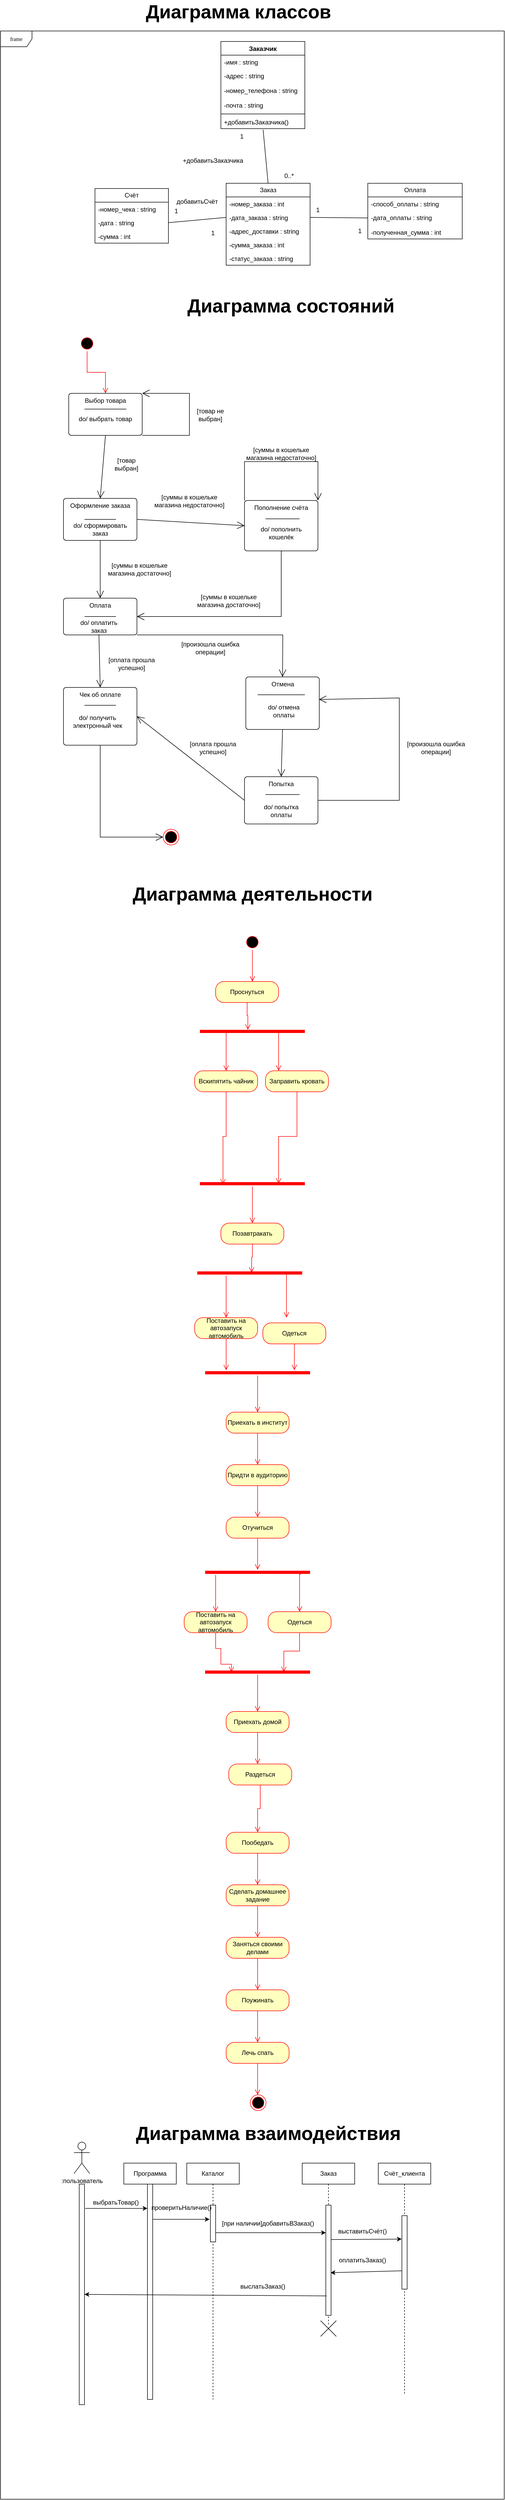 <mxfile version="22.1.18" type="github">
  <diagram name="Page-1" id="c4acf3e9-155e-7222-9cf6-157b1a14988f">
    <mxGraphModel dx="2319" dy="693" grid="1" gridSize="10" guides="1" tooltips="1" connect="1" arrows="1" fold="1" page="1" pageScale="1" pageWidth="850" pageHeight="1100" background="none" math="0" shadow="0">
      <root>
        <mxCell id="0" />
        <mxCell id="1" parent="0" />
        <mxCell id="17acba5748e5396b-1" value="frame" style="shape=umlFrame;whiteSpace=wrap;html=1;rounded=0;shadow=0;comic=0;labelBackgroundColor=none;strokeWidth=1;fontFamily=Verdana;fontSize=10;align=center;" parent="1" vertex="1">
          <mxGeometry x="-120" y="100" width="960" height="4700" as="geometry" />
        </mxCell>
        <mxCell id="1ROqw_EYxfn3M4fR1e2e-2" value="Заказчик" style="swimlane;fontStyle=1;align=center;verticalAlign=top;childLayout=stackLayout;horizontal=1;startSize=26;horizontalStack=0;resizeParent=1;resizeParentMax=0;resizeLast=0;collapsible=1;marginBottom=0;whiteSpace=wrap;html=1;" vertex="1" parent="1">
          <mxGeometry x="300" y="120" width="160" height="166" as="geometry">
            <mxRectangle x="300" y="120" width="100" height="30" as="alternateBounds" />
          </mxGeometry>
        </mxCell>
        <mxCell id="1ROqw_EYxfn3M4fR1e2e-12" value="-имя : string" style="text;strokeColor=none;fillColor=none;align=left;verticalAlign=top;spacingLeft=4;spacingRight=4;overflow=hidden;rotatable=0;points=[[0,0.5],[1,0.5]];portConstraint=eastwest;whiteSpace=wrap;html=1;" vertex="1" parent="1ROqw_EYxfn3M4fR1e2e-2">
          <mxGeometry y="26" width="160" height="26" as="geometry" />
        </mxCell>
        <mxCell id="1ROqw_EYxfn3M4fR1e2e-3" value="-адрес : string" style="text;strokeColor=none;fillColor=none;align=left;verticalAlign=top;spacingLeft=4;spacingRight=4;overflow=hidden;rotatable=0;points=[[0,0.5],[1,0.5]];portConstraint=eastwest;whiteSpace=wrap;html=1;" vertex="1" parent="1ROqw_EYxfn3M4fR1e2e-2">
          <mxGeometry y="52" width="160" height="28" as="geometry" />
        </mxCell>
        <mxCell id="1ROqw_EYxfn3M4fR1e2e-13" value="-номер_телефона : string" style="text;strokeColor=none;fillColor=none;align=left;verticalAlign=top;spacingLeft=4;spacingRight=4;overflow=hidden;rotatable=0;points=[[0,0.5],[1,0.5]];portConstraint=eastwest;whiteSpace=wrap;html=1;" vertex="1" parent="1ROqw_EYxfn3M4fR1e2e-2">
          <mxGeometry y="80" width="160" height="28" as="geometry" />
        </mxCell>
        <mxCell id="1ROqw_EYxfn3M4fR1e2e-14" value="-почта : string" style="text;strokeColor=none;fillColor=none;align=left;verticalAlign=top;spacingLeft=4;spacingRight=4;overflow=hidden;rotatable=0;points=[[0,0.5],[1,0.5]];portConstraint=eastwest;whiteSpace=wrap;html=1;" vertex="1" parent="1ROqw_EYxfn3M4fR1e2e-2">
          <mxGeometry y="108" width="160" height="28" as="geometry" />
        </mxCell>
        <mxCell id="1ROqw_EYxfn3M4fR1e2e-4" value="" style="line;strokeWidth=1;fillColor=none;align=left;verticalAlign=middle;spacingTop=-1;spacingLeft=3;spacingRight=3;rotatable=0;labelPosition=right;points=[];portConstraint=eastwest;strokeColor=inherit;" vertex="1" parent="1ROqw_EYxfn3M4fR1e2e-2">
          <mxGeometry y="136" width="160" height="4" as="geometry" />
        </mxCell>
        <mxCell id="1ROqw_EYxfn3M4fR1e2e-5" value="+добавитьЗаказчика()" style="text;strokeColor=none;fillColor=none;align=left;verticalAlign=top;spacingLeft=4;spacingRight=4;overflow=hidden;rotatable=0;points=[[0,0.5],[1,0.5]];portConstraint=eastwest;whiteSpace=wrap;html=1;" vertex="1" parent="1ROqw_EYxfn3M4fR1e2e-2">
          <mxGeometry y="140" width="160" height="26" as="geometry" />
        </mxCell>
        <mxCell id="1ROqw_EYxfn3M4fR1e2e-15" value="Заказ" style="swimlane;fontStyle=0;childLayout=stackLayout;horizontal=1;startSize=26;fillColor=none;horizontalStack=0;resizeParent=1;resizeParentMax=0;resizeLast=0;collapsible=1;marginBottom=0;whiteSpace=wrap;html=1;" vertex="1" parent="1">
          <mxGeometry x="310" y="390" width="160" height="156" as="geometry" />
        </mxCell>
        <mxCell id="1ROqw_EYxfn3M4fR1e2e-16" value="-номер_заказа : int" style="text;strokeColor=none;fillColor=none;align=left;verticalAlign=top;spacingLeft=4;spacingRight=4;overflow=hidden;rotatable=0;points=[[0,0.5],[1,0.5]];portConstraint=eastwest;whiteSpace=wrap;html=1;" vertex="1" parent="1ROqw_EYxfn3M4fR1e2e-15">
          <mxGeometry y="26" width="160" height="26" as="geometry" />
        </mxCell>
        <mxCell id="1ROqw_EYxfn3M4fR1e2e-17" value="-дата_заказа : string" style="text;strokeColor=none;fillColor=none;align=left;verticalAlign=top;spacingLeft=4;spacingRight=4;overflow=hidden;rotatable=0;points=[[0,0.5],[1,0.5]];portConstraint=eastwest;whiteSpace=wrap;html=1;" vertex="1" parent="1ROqw_EYxfn3M4fR1e2e-15">
          <mxGeometry y="52" width="160" height="26" as="geometry" />
        </mxCell>
        <mxCell id="1ROqw_EYxfn3M4fR1e2e-18" value="-адрес_доставки : string" style="text;strokeColor=none;fillColor=none;align=left;verticalAlign=top;spacingLeft=4;spacingRight=4;overflow=hidden;rotatable=0;points=[[0,0.5],[1,0.5]];portConstraint=eastwest;whiteSpace=wrap;html=1;" vertex="1" parent="1ROqw_EYxfn3M4fR1e2e-15">
          <mxGeometry y="78" width="160" height="26" as="geometry" />
        </mxCell>
        <mxCell id="1ROqw_EYxfn3M4fR1e2e-19" value="-сумма_заказа : int" style="text;strokeColor=none;fillColor=none;align=left;verticalAlign=top;spacingLeft=4;spacingRight=4;overflow=hidden;rotatable=0;points=[[0,0.5],[1,0.5]];portConstraint=eastwest;whiteSpace=wrap;html=1;" vertex="1" parent="1ROqw_EYxfn3M4fR1e2e-15">
          <mxGeometry y="104" width="160" height="26" as="geometry" />
        </mxCell>
        <mxCell id="1ROqw_EYxfn3M4fR1e2e-20" value="-статус_заказа : string" style="text;strokeColor=none;fillColor=none;align=left;verticalAlign=top;spacingLeft=4;spacingRight=4;overflow=hidden;rotatable=0;points=[[0,0.5],[1,0.5]];portConstraint=eastwest;whiteSpace=wrap;html=1;" vertex="1" parent="1ROqw_EYxfn3M4fR1e2e-15">
          <mxGeometry y="130" width="160" height="26" as="geometry" />
        </mxCell>
        <mxCell id="1ROqw_EYxfn3M4fR1e2e-24" value="" style="endArrow=none;html=1;rounded=0;entryX=0.503;entryY=1.073;entryDx=0;entryDy=0;entryPerimeter=0;exitX=0.5;exitY=0;exitDx=0;exitDy=0;" edge="1" parent="1" source="1ROqw_EYxfn3M4fR1e2e-15" target="1ROqw_EYxfn3M4fR1e2e-5">
          <mxGeometry width="50" height="50" relative="1" as="geometry">
            <mxPoint x="330" y="350" as="sourcePoint" />
            <mxPoint x="380" y="300" as="targetPoint" />
          </mxGeometry>
        </mxCell>
        <mxCell id="1ROqw_EYxfn3M4fR1e2e-27" value="Счёт" style="swimlane;fontStyle=0;childLayout=stackLayout;horizontal=1;startSize=26;fillColor=none;horizontalStack=0;resizeParent=1;resizeParentMax=0;resizeLast=0;collapsible=1;marginBottom=0;whiteSpace=wrap;html=1;" vertex="1" parent="1">
          <mxGeometry x="60" y="400" width="140" height="104" as="geometry" />
        </mxCell>
        <mxCell id="1ROqw_EYxfn3M4fR1e2e-28" value="-номер_чека : string" style="text;strokeColor=none;fillColor=none;align=left;verticalAlign=top;spacingLeft=4;spacingRight=4;overflow=hidden;rotatable=0;points=[[0,0.5],[1,0.5]];portConstraint=eastwest;whiteSpace=wrap;html=1;" vertex="1" parent="1ROqw_EYxfn3M4fR1e2e-27">
          <mxGeometry y="26" width="140" height="26" as="geometry" />
        </mxCell>
        <mxCell id="1ROqw_EYxfn3M4fR1e2e-29" value="-дата : string" style="text;strokeColor=none;fillColor=none;align=left;verticalAlign=top;spacingLeft=4;spacingRight=4;overflow=hidden;rotatable=0;points=[[0,0.5],[1,0.5]];portConstraint=eastwest;whiteSpace=wrap;html=1;" vertex="1" parent="1ROqw_EYxfn3M4fR1e2e-27">
          <mxGeometry y="52" width="140" height="26" as="geometry" />
        </mxCell>
        <mxCell id="1ROqw_EYxfn3M4fR1e2e-30" value="-сумма : int" style="text;strokeColor=none;fillColor=none;align=left;verticalAlign=top;spacingLeft=4;spacingRight=4;overflow=hidden;rotatable=0;points=[[0,0.5],[1,0.5]];portConstraint=eastwest;whiteSpace=wrap;html=1;" vertex="1" parent="1ROqw_EYxfn3M4fR1e2e-27">
          <mxGeometry y="78" width="140" height="26" as="geometry" />
        </mxCell>
        <mxCell id="1ROqw_EYxfn3M4fR1e2e-31" value="" style="endArrow=none;html=1;rounded=0;exitX=1;exitY=0.5;exitDx=0;exitDy=0;entryX=0;entryY=0.5;entryDx=0;entryDy=0;" edge="1" parent="1" source="1ROqw_EYxfn3M4fR1e2e-29" target="1ROqw_EYxfn3M4fR1e2e-17">
          <mxGeometry width="50" height="50" relative="1" as="geometry">
            <mxPoint x="230" y="500" as="sourcePoint" />
            <mxPoint x="280" y="450" as="targetPoint" />
          </mxGeometry>
        </mxCell>
        <mxCell id="1ROqw_EYxfn3M4fR1e2e-32" value="Оплата" style="swimlane;fontStyle=0;childLayout=stackLayout;horizontal=1;startSize=26;fillColor=none;horizontalStack=0;resizeParent=1;resizeParentMax=0;resizeLast=0;collapsible=1;marginBottom=0;whiteSpace=wrap;html=1;" vertex="1" parent="1">
          <mxGeometry x="580" y="390" width="180" height="106" as="geometry" />
        </mxCell>
        <mxCell id="1ROqw_EYxfn3M4fR1e2e-33" value="-способ_оплаты : string" style="text;strokeColor=none;fillColor=none;align=left;verticalAlign=top;spacingLeft=4;spacingRight=4;overflow=hidden;rotatable=0;points=[[0,0.5],[1,0.5]];portConstraint=eastwest;whiteSpace=wrap;html=1;" vertex="1" parent="1ROqw_EYxfn3M4fR1e2e-32">
          <mxGeometry y="26" width="180" height="26" as="geometry" />
        </mxCell>
        <mxCell id="1ROqw_EYxfn3M4fR1e2e-34" value="-дата_оплаты : string" style="text;strokeColor=none;fillColor=none;align=left;verticalAlign=top;spacingLeft=4;spacingRight=4;overflow=hidden;rotatable=0;points=[[0,0.5],[1,0.5]];portConstraint=eastwest;whiteSpace=wrap;html=1;" vertex="1" parent="1ROqw_EYxfn3M4fR1e2e-32">
          <mxGeometry y="52" width="180" height="28" as="geometry" />
        </mxCell>
        <mxCell id="1ROqw_EYxfn3M4fR1e2e-35" value="-полученная_сумма : int" style="text;strokeColor=none;fillColor=none;align=left;verticalAlign=top;spacingLeft=4;spacingRight=4;overflow=hidden;rotatable=0;points=[[0,0.5],[1,0.5]];portConstraint=eastwest;whiteSpace=wrap;html=1;" vertex="1" parent="1ROqw_EYxfn3M4fR1e2e-32">
          <mxGeometry y="80" width="180" height="26" as="geometry" />
        </mxCell>
        <mxCell id="1ROqw_EYxfn3M4fR1e2e-36" value="" style="endArrow=none;html=1;rounded=0;entryX=0;entryY=0.5;entryDx=0;entryDy=0;exitX=1;exitY=0.5;exitDx=0;exitDy=0;" edge="1" parent="1" source="1ROqw_EYxfn3M4fR1e2e-17" target="1ROqw_EYxfn3M4fR1e2e-34">
          <mxGeometry width="50" height="50" relative="1" as="geometry">
            <mxPoint x="490" y="490" as="sourcePoint" />
            <mxPoint x="540" y="440" as="targetPoint" />
          </mxGeometry>
        </mxCell>
        <mxCell id="1ROqw_EYxfn3M4fR1e2e-74" value="1" style="text;html=1;strokeColor=none;fillColor=none;align=center;verticalAlign=middle;whiteSpace=wrap;rounded=0;" vertex="1" parent="1">
          <mxGeometry x="310" y="286" width="60" height="30" as="geometry" />
        </mxCell>
        <mxCell id="1ROqw_EYxfn3M4fR1e2e-77" value="0..*" style="text;html=1;strokeColor=none;fillColor=none;align=center;verticalAlign=middle;whiteSpace=wrap;rounded=0;" vertex="1" parent="1">
          <mxGeometry x="400" y="361" width="60" height="30" as="geometry" />
        </mxCell>
        <mxCell id="1ROqw_EYxfn3M4fR1e2e-78" value="+добавитьЗаказчика" style="text;html=1;strokeColor=none;fillColor=none;align=center;verticalAlign=middle;whiteSpace=wrap;rounded=0;" vertex="1" parent="1">
          <mxGeometry x="210" y="332" width="150" height="30" as="geometry" />
        </mxCell>
        <mxCell id="1ROqw_EYxfn3M4fR1e2e-80" value="1" style="text;html=1;strokeColor=none;fillColor=none;align=center;verticalAlign=middle;whiteSpace=wrap;rounded=0;" vertex="1" parent="1">
          <mxGeometry x="200" y="428" width="30" height="30" as="geometry" />
        </mxCell>
        <mxCell id="1ROqw_EYxfn3M4fR1e2e-81" value="1" style="text;html=1;strokeColor=none;fillColor=none;align=center;verticalAlign=middle;whiteSpace=wrap;rounded=0;" vertex="1" parent="1">
          <mxGeometry x="255" y="470" width="60" height="30" as="geometry" />
        </mxCell>
        <mxCell id="1ROqw_EYxfn3M4fR1e2e-82" value="1" style="text;html=1;strokeColor=none;fillColor=none;align=center;verticalAlign=middle;whiteSpace=wrap;rounded=0;" vertex="1" parent="1">
          <mxGeometry x="470" y="426" width="30" height="30" as="geometry" />
        </mxCell>
        <mxCell id="1ROqw_EYxfn3M4fR1e2e-83" value="1" style="text;html=1;strokeColor=none;fillColor=none;align=center;verticalAlign=middle;whiteSpace=wrap;rounded=0;" vertex="1" parent="1">
          <mxGeometry x="550" y="466" width="30" height="30" as="geometry" />
        </mxCell>
        <mxCell id="1ROqw_EYxfn3M4fR1e2e-84" value="добавитьСчёт" style="text;html=1;strokeColor=none;fillColor=none;align=center;verticalAlign=middle;whiteSpace=wrap;rounded=0;" vertex="1" parent="1">
          <mxGeometry x="200" y="410" width="110" height="30" as="geometry" />
        </mxCell>
        <mxCell id="1ROqw_EYxfn3M4fR1e2e-85" value="" style="ellipse;html=1;shape=startState;fillColor=#000000;strokeColor=#ff0000;" vertex="1" parent="1">
          <mxGeometry x="30" y="680" width="30" height="30" as="geometry" />
        </mxCell>
        <mxCell id="1ROqw_EYxfn3M4fR1e2e-86" value="" style="edgeStyle=orthogonalEdgeStyle;html=1;verticalAlign=bottom;endArrow=open;endSize=8;strokeColor=#ff0000;rounded=0;entryX=0.5;entryY=0;entryDx=0;entryDy=0;" edge="1" source="1ROqw_EYxfn3M4fR1e2e-85" parent="1" target="1ROqw_EYxfn3M4fR1e2e-93">
          <mxGeometry relative="1" as="geometry">
            <mxPoint x="50" y="780" as="targetPoint" />
          </mxGeometry>
        </mxCell>
        <mxCell id="1ROqw_EYxfn3M4fR1e2e-93" value="Выбор товара" style="html=1;align=center;verticalAlign=top;rounded=1;absoluteArcSize=1;arcSize=10;dashed=0;whiteSpace=wrap;" vertex="1" parent="1">
          <mxGeometry x="10" y="790" width="140" height="80" as="geometry" />
        </mxCell>
        <mxCell id="1ROqw_EYxfn3M4fR1e2e-94" value="" style="line;strokeWidth=1;fillColor=none;align=left;verticalAlign=middle;spacingTop=-1;spacingLeft=3;spacingRight=3;rotatable=0;labelPosition=right;points=[];portConstraint=eastwest;strokeColor=inherit;" vertex="1" parent="1">
          <mxGeometry x="40" y="816" width="80" height="8" as="geometry" />
        </mxCell>
        <mxCell id="1ROqw_EYxfn3M4fR1e2e-95" value="do/ выбрать товар" style="text;html=1;strokeColor=none;fillColor=none;align=center;verticalAlign=middle;whiteSpace=wrap;rounded=0;movable=1;resizable=1;rotatable=1;deletable=1;editable=1;locked=0;connectable=1;" vertex="1" parent="1">
          <mxGeometry x="20" y="824" width="120" height="30" as="geometry" />
        </mxCell>
        <mxCell id="1ROqw_EYxfn3M4fR1e2e-96" value="" style="endArrow=open;endFill=1;endSize=12;html=1;rounded=0;entryX=1;entryY=0;entryDx=0;entryDy=0;exitX=1;exitY=1;exitDx=0;exitDy=0;" edge="1" parent="1" source="1ROqw_EYxfn3M4fR1e2e-93" target="1ROqw_EYxfn3M4fR1e2e-93">
          <mxGeometry width="160" relative="1" as="geometry">
            <mxPoint x="190" y="816" as="sourcePoint" />
            <mxPoint x="190" y="801" as="targetPoint" />
            <Array as="points">
              <mxPoint x="240" y="870" />
              <mxPoint x="240" y="790" />
            </Array>
          </mxGeometry>
        </mxCell>
        <mxCell id="1ROqw_EYxfn3M4fR1e2e-99" value="[товар не выбран]" style="text;html=1;strokeColor=none;fillColor=none;align=center;verticalAlign=middle;whiteSpace=wrap;rounded=0;" vertex="1" parent="1">
          <mxGeometry x="250" y="816" width="60" height="30" as="geometry" />
        </mxCell>
        <mxCell id="1ROqw_EYxfn3M4fR1e2e-100" value="Оформление заказа" style="html=1;align=center;verticalAlign=top;rounded=1;absoluteArcSize=1;arcSize=10;dashed=0;whiteSpace=wrap;" vertex="1" parent="1">
          <mxGeometry y="990" width="140" height="80" as="geometry" />
        </mxCell>
        <mxCell id="1ROqw_EYxfn3M4fR1e2e-101" value="" style="endArrow=open;endFill=1;endSize=12;html=1;rounded=0;entryX=0.5;entryY=0;entryDx=0;entryDy=0;" edge="1" parent="1" target="1ROqw_EYxfn3M4fR1e2e-100">
          <mxGeometry width="160" relative="1" as="geometry">
            <mxPoint x="80" y="870" as="sourcePoint" />
            <mxPoint x="170" y="960" as="targetPoint" />
          </mxGeometry>
        </mxCell>
        <mxCell id="1ROqw_EYxfn3M4fR1e2e-102" value="[товар выбран]" style="text;html=1;strokeColor=none;fillColor=none;align=center;verticalAlign=middle;whiteSpace=wrap;rounded=0;" vertex="1" parent="1">
          <mxGeometry x="90" y="910" width="60" height="30" as="geometry" />
        </mxCell>
        <mxCell id="1ROqw_EYxfn3M4fR1e2e-103" value="" style="line;strokeWidth=1;fillColor=none;align=left;verticalAlign=middle;spacingTop=-1;spacingLeft=3;spacingRight=3;rotatable=0;labelPosition=right;points=[];portConstraint=eastwest;strokeColor=inherit;" vertex="1" parent="1">
          <mxGeometry x="40" y="1026" width="60" height="8" as="geometry" />
        </mxCell>
        <mxCell id="1ROqw_EYxfn3M4fR1e2e-104" value="do/ сформировать заказ" style="text;html=1;strokeColor=none;fillColor=none;align=center;verticalAlign=middle;whiteSpace=wrap;rounded=0;" vertex="1" parent="1">
          <mxGeometry x="10" y="1034" width="120" height="30" as="geometry" />
        </mxCell>
        <mxCell id="1ROqw_EYxfn3M4fR1e2e-105" value="" style="endArrow=open;endFill=1;endSize=12;html=1;rounded=0;exitX=0.5;exitY=1;exitDx=0;exitDy=0;entryX=0.5;entryY=0;entryDx=0;entryDy=0;" edge="1" parent="1" source="1ROqw_EYxfn3M4fR1e2e-100" target="1ROqw_EYxfn3M4fR1e2e-106">
          <mxGeometry width="160" relative="1" as="geometry">
            <mxPoint y="1190" as="sourcePoint" />
            <mxPoint x="160" y="1190" as="targetPoint" />
          </mxGeometry>
        </mxCell>
        <mxCell id="1ROqw_EYxfn3M4fR1e2e-106" value="Оплата" style="html=1;align=center;verticalAlign=top;rounded=1;absoluteArcSize=1;arcSize=10;dashed=0;whiteSpace=wrap;" vertex="1" parent="1">
          <mxGeometry y="1180" width="140" height="70" as="geometry" />
        </mxCell>
        <mxCell id="1ROqw_EYxfn3M4fR1e2e-107" value="" style="line;strokeWidth=1;fillColor=none;align=left;verticalAlign=middle;spacingTop=-1;spacingLeft=3;spacingRight=3;rotatable=0;labelPosition=right;points=[];portConstraint=eastwest;strokeColor=inherit;" vertex="1" parent="1">
          <mxGeometry x="40" y="1211" width="60" height="8" as="geometry" />
        </mxCell>
        <mxCell id="1ROqw_EYxfn3M4fR1e2e-108" value="do/ оплатить заказ" style="text;html=1;strokeColor=none;fillColor=none;align=center;verticalAlign=middle;whiteSpace=wrap;rounded=0;" vertex="1" parent="1">
          <mxGeometry x="15" y="1219" width="105" height="30" as="geometry" />
        </mxCell>
        <mxCell id="1ROqw_EYxfn3M4fR1e2e-109" value="[суммы в кошельке магазина достаточно]" style="text;html=1;strokeColor=none;fillColor=none;align=center;verticalAlign=middle;whiteSpace=wrap;rounded=0;" vertex="1" parent="1">
          <mxGeometry x="80" y="1110" width="130" height="30" as="geometry" />
        </mxCell>
        <mxCell id="1ROqw_EYxfn3M4fR1e2e-115" value="" style="endArrow=open;endFill=1;endSize=12;html=1;rounded=0;exitX=1;exitY=0.5;exitDx=0;exitDy=0;entryX=0;entryY=0.5;entryDx=0;entryDy=0;" edge="1" parent="1" source="1ROqw_EYxfn3M4fR1e2e-100" target="1ROqw_EYxfn3M4fR1e2e-116">
          <mxGeometry width="160" relative="1" as="geometry">
            <mxPoint x="340" y="1069" as="sourcePoint" />
            <mxPoint x="430" y="1189" as="targetPoint" />
          </mxGeometry>
        </mxCell>
        <mxCell id="1ROqw_EYxfn3M4fR1e2e-116" value="Пополнение счёта" style="html=1;align=center;verticalAlign=top;rounded=1;absoluteArcSize=1;arcSize=10;dashed=0;whiteSpace=wrap;" vertex="1" parent="1">
          <mxGeometry x="345" y="994" width="140" height="96" as="geometry" />
        </mxCell>
        <mxCell id="1ROqw_EYxfn3M4fR1e2e-117" value="[суммы в кошельке магазина недостаточно]" style="text;html=1;strokeColor=none;fillColor=none;align=center;verticalAlign=middle;whiteSpace=wrap;rounded=0;" vertex="1" parent="1">
          <mxGeometry x="170" y="980" width="140" height="30" as="geometry" />
        </mxCell>
        <mxCell id="1ROqw_EYxfn3M4fR1e2e-118" value="" style="line;strokeWidth=1;fillColor=none;align=left;verticalAlign=middle;spacingTop=-1;spacingLeft=3;spacingRight=3;rotatable=0;labelPosition=right;points=[];portConstraint=eastwest;strokeColor=inherit;" vertex="1" parent="1">
          <mxGeometry x="385" y="1025" width="65" height="8" as="geometry" />
        </mxCell>
        <mxCell id="1ROqw_EYxfn3M4fR1e2e-119" value="do/ пополнить кошелёк" style="text;html=1;strokeColor=none;fillColor=none;align=center;verticalAlign=middle;whiteSpace=wrap;rounded=0;" vertex="1" parent="1">
          <mxGeometry x="360" y="1041" width="110" height="30" as="geometry" />
        </mxCell>
        <mxCell id="1ROqw_EYxfn3M4fR1e2e-120" value="" style="endArrow=open;endFill=1;endSize=12;html=1;rounded=0;entryX=1;entryY=0.5;entryDx=0;entryDy=0;exitX=0.5;exitY=1;exitDx=0;exitDy=0;" edge="1" parent="1" source="1ROqw_EYxfn3M4fR1e2e-116" target="1ROqw_EYxfn3M4fR1e2e-106">
          <mxGeometry width="160" relative="1" as="geometry">
            <mxPoint x="280" y="1170" as="sourcePoint" />
            <mxPoint x="440" y="1170" as="targetPoint" />
            <Array as="points">
              <mxPoint x="415" y="1215" />
            </Array>
          </mxGeometry>
        </mxCell>
        <mxCell id="1ROqw_EYxfn3M4fR1e2e-121" value="" style="endArrow=open;endFill=1;endSize=12;html=1;rounded=0;exitX=0;exitY=0;exitDx=0;exitDy=0;entryX=1;entryY=0;entryDx=0;entryDy=0;" edge="1" parent="1" source="1ROqw_EYxfn3M4fR1e2e-116" target="1ROqw_EYxfn3M4fR1e2e-116">
          <mxGeometry width="160" relative="1" as="geometry">
            <mxPoint x="340" y="850" as="sourcePoint" />
            <mxPoint x="500" y="850" as="targetPoint" />
            <Array as="points">
              <mxPoint x="345" y="920" />
              <mxPoint x="485" y="920" />
            </Array>
          </mxGeometry>
        </mxCell>
        <mxCell id="1ROqw_EYxfn3M4fR1e2e-123" value="[суммы в кошельке магазина недостаточно]" style="text;html=1;strokeColor=none;fillColor=none;align=center;verticalAlign=middle;whiteSpace=wrap;rounded=0;" vertex="1" parent="1">
          <mxGeometry x="345" y="890" width="140" height="30" as="geometry" />
        </mxCell>
        <mxCell id="1ROqw_EYxfn3M4fR1e2e-124" value="[суммы в кошельке магазина достаточно]" style="text;html=1;strokeColor=none;fillColor=none;align=center;verticalAlign=middle;whiteSpace=wrap;rounded=0;" vertex="1" parent="1">
          <mxGeometry x="250" y="1170" width="130" height="30" as="geometry" />
        </mxCell>
        <mxCell id="1ROqw_EYxfn3M4fR1e2e-125" value="Чек об оплате" style="html=1;align=center;verticalAlign=top;rounded=1;absoluteArcSize=1;arcSize=10;dashed=0;whiteSpace=wrap;" vertex="1" parent="1">
          <mxGeometry y="1350" width="140" height="110" as="geometry" />
        </mxCell>
        <mxCell id="1ROqw_EYxfn3M4fR1e2e-126" value="" style="endArrow=open;endFill=1;endSize=12;html=1;rounded=0;exitX=0.5;exitY=1;exitDx=0;exitDy=0;entryX=0.5;entryY=0;entryDx=0;entryDy=0;" edge="1" parent="1" source="1ROqw_EYxfn3M4fR1e2e-108" target="1ROqw_EYxfn3M4fR1e2e-125">
          <mxGeometry width="160" relative="1" as="geometry">
            <mxPoint x="30" y="1290" as="sourcePoint" />
            <mxPoint x="190" y="1290" as="targetPoint" />
          </mxGeometry>
        </mxCell>
        <mxCell id="1ROqw_EYxfn3M4fR1e2e-127" value="" style="line;strokeWidth=1;fillColor=none;align=left;verticalAlign=middle;spacingTop=-1;spacingLeft=3;spacingRight=3;rotatable=0;labelPosition=right;points=[];portConstraint=eastwest;strokeColor=inherit;" vertex="1" parent="1">
          <mxGeometry x="40" y="1380" width="60" height="8" as="geometry" />
        </mxCell>
        <mxCell id="1ROqw_EYxfn3M4fR1e2e-128" value="do/ получить электронный чек" style="text;html=1;strokeColor=none;fillColor=none;align=center;verticalAlign=middle;whiteSpace=wrap;rounded=0;" vertex="1" parent="1">
          <mxGeometry x="10" y="1400" width="110" height="30" as="geometry" />
        </mxCell>
        <mxCell id="1ROqw_EYxfn3M4fR1e2e-129" value="[оплата прошла успешно]" style="text;html=1;strokeColor=none;fillColor=none;align=center;verticalAlign=middle;whiteSpace=wrap;rounded=0;" vertex="1" parent="1">
          <mxGeometry x="80" y="1290" width="100" height="30" as="geometry" />
        </mxCell>
        <mxCell id="1ROqw_EYxfn3M4fR1e2e-130" value="" style="ellipse;html=1;shape=endState;fillColor=#000000;strokeColor=#ff0000;" vertex="1" parent="1">
          <mxGeometry x="190" y="1620" width="30" height="30" as="geometry" />
        </mxCell>
        <mxCell id="1ROqw_EYxfn3M4fR1e2e-131" value="" style="endArrow=open;endFill=1;endSize=12;html=1;rounded=0;entryX=0;entryY=0.5;entryDx=0;entryDy=0;exitX=0.5;exitY=1;exitDx=0;exitDy=0;" edge="1" parent="1" source="1ROqw_EYxfn3M4fR1e2e-125" target="1ROqw_EYxfn3M4fR1e2e-130">
          <mxGeometry width="160" relative="1" as="geometry">
            <mxPoint y="1500" as="sourcePoint" />
            <mxPoint x="160" y="1500" as="targetPoint" />
            <Array as="points">
              <mxPoint x="70" y="1635" />
            </Array>
          </mxGeometry>
        </mxCell>
        <mxCell id="1ROqw_EYxfn3M4fR1e2e-132" value="" style="endArrow=open;endFill=1;endSize=12;html=1;rounded=0;exitX=1;exitY=1;exitDx=0;exitDy=0;entryX=0.5;entryY=0;entryDx=0;entryDy=0;" edge="1" parent="1" source="1ROqw_EYxfn3M4fR1e2e-106" target="1ROqw_EYxfn3M4fR1e2e-133">
          <mxGeometry width="160" relative="1" as="geometry">
            <mxPoint x="210" y="1300" as="sourcePoint" />
            <mxPoint x="370" y="1300" as="targetPoint" />
            <Array as="points">
              <mxPoint x="418" y="1250" />
            </Array>
          </mxGeometry>
        </mxCell>
        <mxCell id="1ROqw_EYxfn3M4fR1e2e-133" value="Отмена" style="html=1;align=center;verticalAlign=top;rounded=1;absoluteArcSize=1;arcSize=10;dashed=0;whiteSpace=wrap;" vertex="1" parent="1">
          <mxGeometry x="347.5" y="1330" width="140" height="100" as="geometry" />
        </mxCell>
        <mxCell id="1ROqw_EYxfn3M4fR1e2e-134" value="[произошла ошибка операции]" style="text;html=1;strokeColor=none;fillColor=none;align=center;verticalAlign=middle;whiteSpace=wrap;rounded=0;" vertex="1" parent="1">
          <mxGeometry x="220" y="1260" width="120" height="30" as="geometry" />
        </mxCell>
        <mxCell id="1ROqw_EYxfn3M4fR1e2e-135" value="" style="line;strokeWidth=1;fillColor=none;align=left;verticalAlign=middle;spacingTop=-1;spacingLeft=3;spacingRight=3;rotatable=0;labelPosition=right;points=[];portConstraint=eastwest;strokeColor=inherit;" vertex="1" parent="1">
          <mxGeometry x="370" y="1360" width="90" height="8" as="geometry" />
        </mxCell>
        <mxCell id="1ROqw_EYxfn3M4fR1e2e-136" value="do/ отмена оплаты" style="text;html=1;strokeColor=none;fillColor=none;align=center;verticalAlign=middle;whiteSpace=wrap;rounded=0;" vertex="1" parent="1">
          <mxGeometry x="380" y="1380" width="80" height="30" as="geometry" />
        </mxCell>
        <mxCell id="1ROqw_EYxfn3M4fR1e2e-137" value="Попытка" style="html=1;align=center;verticalAlign=top;rounded=1;absoluteArcSize=1;arcSize=10;dashed=0;whiteSpace=wrap;" vertex="1" parent="1">
          <mxGeometry x="345" y="1520" width="140" height="90" as="geometry" />
        </mxCell>
        <mxCell id="1ROqw_EYxfn3M4fR1e2e-138" value="" style="endArrow=open;endFill=1;endSize=12;html=1;rounded=0;exitX=0.5;exitY=1;exitDx=0;exitDy=0;entryX=0.5;entryY=0;entryDx=0;entryDy=0;" edge="1" parent="1" source="1ROqw_EYxfn3M4fR1e2e-133" target="1ROqw_EYxfn3M4fR1e2e-137">
          <mxGeometry width="160" relative="1" as="geometry">
            <mxPoint x="320" y="1470" as="sourcePoint" />
            <mxPoint x="480" y="1470" as="targetPoint" />
          </mxGeometry>
        </mxCell>
        <mxCell id="1ROqw_EYxfn3M4fR1e2e-139" value="" style="endArrow=open;endFill=1;endSize=12;html=1;rounded=0;exitX=0;exitY=0.5;exitDx=0;exitDy=0;entryX=1;entryY=0.5;entryDx=0;entryDy=0;" edge="1" parent="1" source="1ROqw_EYxfn3M4fR1e2e-137" target="1ROqw_EYxfn3M4fR1e2e-125">
          <mxGeometry width="160" relative="1" as="geometry">
            <mxPoint x="300" y="1480" as="sourcePoint" />
            <mxPoint x="140" y="1480" as="targetPoint" />
          </mxGeometry>
        </mxCell>
        <mxCell id="1ROqw_EYxfn3M4fR1e2e-140" value="" style="line;strokeWidth=1;fillColor=none;align=left;verticalAlign=middle;spacingTop=-1;spacingLeft=3;spacingRight=3;rotatable=0;labelPosition=right;points=[];portConstraint=eastwest;strokeColor=inherit;" vertex="1" parent="1">
          <mxGeometry x="385" y="1550" width="65" height="8" as="geometry" />
        </mxCell>
        <mxCell id="1ROqw_EYxfn3M4fR1e2e-141" value="do/ попытка оплаты" style="text;html=1;strokeColor=none;fillColor=none;align=center;verticalAlign=middle;whiteSpace=wrap;rounded=0;" vertex="1" parent="1">
          <mxGeometry x="380" y="1570" width="70" height="30" as="geometry" />
        </mxCell>
        <mxCell id="1ROqw_EYxfn3M4fR1e2e-142" value="" style="endArrow=open;endFill=1;endSize=12;html=1;rounded=0;exitX=1;exitY=0.5;exitDx=0;exitDy=0;entryX=0.996;entryY=0.429;entryDx=0;entryDy=0;entryPerimeter=0;" edge="1" parent="1" source="1ROqw_EYxfn3M4fR1e2e-137" target="1ROqw_EYxfn3M4fR1e2e-133">
          <mxGeometry width="160" relative="1" as="geometry">
            <mxPoint x="480" y="1490" as="sourcePoint" />
            <mxPoint x="640" y="1490" as="targetPoint" />
            <Array as="points">
              <mxPoint x="640" y="1565" />
              <mxPoint x="640" y="1370" />
            </Array>
          </mxGeometry>
        </mxCell>
        <mxCell id="1ROqw_EYxfn3M4fR1e2e-143" value="[оплата прошла успешно]" style="text;html=1;strokeColor=none;fillColor=none;align=center;verticalAlign=middle;whiteSpace=wrap;rounded=0;" vertex="1" parent="1">
          <mxGeometry x="230" y="1450" width="110" height="30" as="geometry" />
        </mxCell>
        <mxCell id="1ROqw_EYxfn3M4fR1e2e-145" value="[произошла ошибка операции]" style="text;html=1;strokeColor=none;fillColor=none;align=center;verticalAlign=middle;whiteSpace=wrap;rounded=0;" vertex="1" parent="1">
          <mxGeometry x="650" y="1450" width="120" height="30" as="geometry" />
        </mxCell>
        <mxCell id="1ROqw_EYxfn3M4fR1e2e-146" value="Диаграмма состояний" style="text;align=center;fontStyle=1;verticalAlign=middle;spacingLeft=3;spacingRight=3;strokeColor=none;rotatable=0;points=[[0,0.5],[1,0.5]];portConstraint=eastwest;html=1;fontSize=36;" vertex="1" parent="1">
          <mxGeometry x="215" y="610" width="435" height="26" as="geometry" />
        </mxCell>
        <mxCell id="1ROqw_EYxfn3M4fR1e2e-147" value="Диаграмма классов" style="text;align=center;fontStyle=1;verticalAlign=middle;spacingLeft=3;spacingRight=3;strokeColor=none;rotatable=0;points=[[0,0.5],[1,0.5]];portConstraint=eastwest;html=1;fontSize=36;" vertex="1" parent="1">
          <mxGeometry x="115" y="50" width="435" height="26" as="geometry" />
        </mxCell>
        <mxCell id="1ROqw_EYxfn3M4fR1e2e-148" value="Диаграмма деятельности" style="text;align=center;fontStyle=1;verticalAlign=middle;spacingLeft=3;spacingRight=3;strokeColor=none;rotatable=0;points=[[0,0.5],[1,0.5]];portConstraint=eastwest;html=1;fontSize=36;" vertex="1" parent="1">
          <mxGeometry x="120" y="1730" width="480" height="26" as="geometry" />
        </mxCell>
        <mxCell id="1ROqw_EYxfn3M4fR1e2e-153" value="" style="ellipse;html=1;shape=startState;fillColor=#000000;strokeColor=#ff0000;" vertex="1" parent="1">
          <mxGeometry x="345" y="1820" width="30" height="30" as="geometry" />
        </mxCell>
        <mxCell id="1ROqw_EYxfn3M4fR1e2e-154" value="" style="edgeStyle=orthogonalEdgeStyle;html=1;verticalAlign=bottom;endArrow=open;endSize=8;strokeColor=#ff0000;rounded=0;" edge="1" source="1ROqw_EYxfn3M4fR1e2e-153" parent="1">
          <mxGeometry relative="1" as="geometry">
            <mxPoint x="360" y="1910" as="targetPoint" />
          </mxGeometry>
        </mxCell>
        <mxCell id="1ROqw_EYxfn3M4fR1e2e-156" value="" style="shape=line;html=1;strokeWidth=6;strokeColor=#ff0000;" vertex="1" parent="1">
          <mxGeometry x="260" y="2000" width="200" height="10" as="geometry" />
        </mxCell>
        <mxCell id="1ROqw_EYxfn3M4fR1e2e-157" value="" style="edgeStyle=orthogonalEdgeStyle;html=1;verticalAlign=bottom;endArrow=open;endSize=8;strokeColor=#ff0000;rounded=0;exitX=0.25;exitY=0.5;exitDx=0;exitDy=0;exitPerimeter=0;" edge="1" source="1ROqw_EYxfn3M4fR1e2e-156" parent="1">
          <mxGeometry relative="1" as="geometry">
            <mxPoint x="310" y="2080" as="targetPoint" />
            <Array as="points" />
          </mxGeometry>
        </mxCell>
        <mxCell id="1ROqw_EYxfn3M4fR1e2e-158" value="" style="edgeStyle=orthogonalEdgeStyle;html=1;verticalAlign=bottom;endArrow=open;endSize=8;strokeColor=#ff0000;rounded=0;exitX=0.75;exitY=0.5;exitDx=0;exitDy=0;exitPerimeter=0;" edge="1" parent="1" source="1ROqw_EYxfn3M4fR1e2e-156">
          <mxGeometry relative="1" as="geometry">
            <mxPoint x="410" y="2080" as="targetPoint" />
            <mxPoint x="458.82" y="2000" as="sourcePoint" />
            <Array as="points">
              <mxPoint x="410" y="2070" />
            </Array>
          </mxGeometry>
        </mxCell>
        <mxCell id="1ROqw_EYxfn3M4fR1e2e-163" value="" style="shape=line;html=1;strokeWidth=6;strokeColor=#ff0000;" vertex="1" parent="1">
          <mxGeometry x="260" y="2290" width="200" height="10" as="geometry" />
        </mxCell>
        <mxCell id="1ROqw_EYxfn3M4fR1e2e-164" value="" style="edgeStyle=orthogonalEdgeStyle;html=1;verticalAlign=bottom;endArrow=open;endSize=8;strokeColor=#ff0000;rounded=0;" edge="1" source="1ROqw_EYxfn3M4fR1e2e-163" parent="1">
          <mxGeometry relative="1" as="geometry">
            <mxPoint x="360" y="2370" as="targetPoint" />
          </mxGeometry>
        </mxCell>
        <mxCell id="1ROqw_EYxfn3M4fR1e2e-168" value="" style="shape=line;html=1;strokeWidth=6;strokeColor=#ff0000;" vertex="1" parent="1">
          <mxGeometry x="255" y="2460" width="200" height="10" as="geometry" />
        </mxCell>
        <mxCell id="1ROqw_EYxfn3M4fR1e2e-169" value="" style="edgeStyle=orthogonalEdgeStyle;html=1;verticalAlign=bottom;endArrow=open;endSize=8;strokeColor=#ff0000;rounded=0;entryX=0.75;entryY=0;entryDx=0;entryDy=0;" edge="1" source="1ROqw_EYxfn3M4fR1e2e-168" parent="1">
          <mxGeometry relative="1" as="geometry">
            <mxPoint x="310" y="2550" as="targetPoint" />
            <Array as="points">
              <mxPoint x="310" y="2500" />
              <mxPoint x="310" y="2500" />
            </Array>
          </mxGeometry>
        </mxCell>
        <mxCell id="1ROqw_EYxfn3M4fR1e2e-170" value="" style="edgeStyle=orthogonalEdgeStyle;html=1;verticalAlign=bottom;endArrow=open;endSize=8;strokeColor=#ff0000;rounded=0;entryX=0.25;entryY=0;entryDx=0;entryDy=0;" edge="1" parent="1">
          <mxGeometry relative="1" as="geometry">
            <mxPoint x="425" y="2550" as="targetPoint" />
            <mxPoint x="425" y="2465" as="sourcePoint" />
            <Array as="points">
              <mxPoint x="425" y="2465" />
            </Array>
          </mxGeometry>
        </mxCell>
        <mxCell id="1ROqw_EYxfn3M4fR1e2e-174" value="Вскипятить чайник" style="rounded=1;whiteSpace=wrap;html=1;arcSize=40;fontColor=#000000;fillColor=#ffffc0;strokeColor=#ff0000;" vertex="1" parent="1">
          <mxGeometry x="250" y="2080" width="120" height="40" as="geometry" />
        </mxCell>
        <mxCell id="1ROqw_EYxfn3M4fR1e2e-175" value="" style="edgeStyle=orthogonalEdgeStyle;html=1;verticalAlign=bottom;endArrow=open;endSize=8;strokeColor=#ff0000;rounded=0;entryX=0.22;entryY=0.627;entryDx=0;entryDy=0;entryPerimeter=0;" edge="1" source="1ROqw_EYxfn3M4fR1e2e-174" parent="1" target="1ROqw_EYxfn3M4fR1e2e-163">
          <mxGeometry relative="1" as="geometry">
            <mxPoint x="180" y="2260" as="targetPoint" />
          </mxGeometry>
        </mxCell>
        <mxCell id="1ROqw_EYxfn3M4fR1e2e-176" value="Проснуться" style="rounded=1;whiteSpace=wrap;html=1;arcSize=40;fontColor=#000000;fillColor=#ffffc0;strokeColor=#ff0000;" vertex="1" parent="1">
          <mxGeometry x="290" y="1910" width="120" height="40" as="geometry" />
        </mxCell>
        <mxCell id="1ROqw_EYxfn3M4fR1e2e-177" value="" style="edgeStyle=orthogonalEdgeStyle;html=1;verticalAlign=bottom;endArrow=open;endSize=8;strokeColor=#ff0000;rounded=0;entryX=0.457;entryY=0.173;entryDx=0;entryDy=0;entryPerimeter=0;" edge="1" source="1ROqw_EYxfn3M4fR1e2e-176" parent="1" target="1ROqw_EYxfn3M4fR1e2e-156">
          <mxGeometry relative="1" as="geometry">
            <mxPoint x="190" y="2010" as="targetPoint" />
          </mxGeometry>
        </mxCell>
        <mxCell id="1ROqw_EYxfn3M4fR1e2e-178" value="Заправить кровать" style="rounded=1;whiteSpace=wrap;html=1;arcSize=40;fontColor=#000000;fillColor=#ffffc0;strokeColor=#ff0000;" vertex="1" parent="1">
          <mxGeometry x="385" y="2080" width="120" height="40" as="geometry" />
        </mxCell>
        <mxCell id="1ROqw_EYxfn3M4fR1e2e-179" value="" style="edgeStyle=orthogonalEdgeStyle;html=1;verticalAlign=bottom;endArrow=open;endSize=8;strokeColor=#ff0000;rounded=0;entryX=0.75;entryY=0.5;entryDx=0;entryDy=0;entryPerimeter=0;" edge="1" source="1ROqw_EYxfn3M4fR1e2e-178" parent="1" target="1ROqw_EYxfn3M4fR1e2e-163">
          <mxGeometry relative="1" as="geometry">
            <mxPoint x="590" y="2210" as="targetPoint" />
          </mxGeometry>
        </mxCell>
        <mxCell id="1ROqw_EYxfn3M4fR1e2e-180" value="Позавтракать" style="rounded=1;whiteSpace=wrap;html=1;arcSize=40;fontColor=#000000;fillColor=#ffffc0;strokeColor=#ff0000;" vertex="1" parent="1">
          <mxGeometry x="300" y="2370" width="120" height="40" as="geometry" />
        </mxCell>
        <mxCell id="1ROqw_EYxfn3M4fR1e2e-181" value="" style="edgeStyle=orthogonalEdgeStyle;html=1;verticalAlign=bottom;endArrow=open;endSize=8;strokeColor=#ff0000;rounded=0;entryX=0.518;entryY=0.427;entryDx=0;entryDy=0;entryPerimeter=0;" edge="1" source="1ROqw_EYxfn3M4fR1e2e-180" parent="1" target="1ROqw_EYxfn3M4fR1e2e-168">
          <mxGeometry relative="1" as="geometry">
            <mxPoint x="200" y="2460" as="targetPoint" />
          </mxGeometry>
        </mxCell>
        <mxCell id="1ROqw_EYxfn3M4fR1e2e-182" value="Поставить на автозапуск автомобиль" style="rounded=1;whiteSpace=wrap;html=1;arcSize=40;fontColor=#000000;fillColor=#ffffc0;strokeColor=#ff0000;" vertex="1" parent="1">
          <mxGeometry x="250" y="2550" width="120" height="40" as="geometry" />
        </mxCell>
        <mxCell id="1ROqw_EYxfn3M4fR1e2e-183" value="" style="edgeStyle=orthogonalEdgeStyle;html=1;verticalAlign=bottom;endArrow=open;endSize=8;strokeColor=#ff0000;rounded=0;" edge="1" source="1ROqw_EYxfn3M4fR1e2e-182" parent="1">
          <mxGeometry relative="1" as="geometry">
            <mxPoint x="310" y="2650" as="targetPoint" />
          </mxGeometry>
        </mxCell>
        <mxCell id="1ROqw_EYxfn3M4fR1e2e-184" value="Одеться" style="rounded=1;whiteSpace=wrap;html=1;arcSize=40;fontColor=#000000;fillColor=#ffffc0;strokeColor=#ff0000;" vertex="1" parent="1">
          <mxGeometry x="380" y="2560" width="120" height="40" as="geometry" />
        </mxCell>
        <mxCell id="1ROqw_EYxfn3M4fR1e2e-185" value="" style="edgeStyle=orthogonalEdgeStyle;html=1;verticalAlign=bottom;endArrow=open;endSize=8;strokeColor=#ff0000;rounded=0;" edge="1" source="1ROqw_EYxfn3M4fR1e2e-184" parent="1">
          <mxGeometry relative="1" as="geometry">
            <mxPoint x="440" y="2650" as="targetPoint" />
          </mxGeometry>
        </mxCell>
        <mxCell id="1ROqw_EYxfn3M4fR1e2e-186" value="" style="shape=line;html=1;strokeWidth=6;strokeColor=#ff0000;" vertex="1" parent="1">
          <mxGeometry x="270" y="2650" width="200" height="10" as="geometry" />
        </mxCell>
        <mxCell id="1ROqw_EYxfn3M4fR1e2e-187" value="" style="edgeStyle=orthogonalEdgeStyle;html=1;verticalAlign=bottom;endArrow=open;endSize=8;strokeColor=#ff0000;rounded=0;" edge="1" source="1ROqw_EYxfn3M4fR1e2e-186" parent="1">
          <mxGeometry relative="1" as="geometry">
            <mxPoint x="370" y="2730" as="targetPoint" />
          </mxGeometry>
        </mxCell>
        <mxCell id="1ROqw_EYxfn3M4fR1e2e-188" value="Приехать в институт" style="rounded=1;whiteSpace=wrap;html=1;arcSize=40;fontColor=#000000;fillColor=#ffffc0;strokeColor=#ff0000;" vertex="1" parent="1">
          <mxGeometry x="310" y="2730" width="120" height="40" as="geometry" />
        </mxCell>
        <mxCell id="1ROqw_EYxfn3M4fR1e2e-189" value="" style="edgeStyle=orthogonalEdgeStyle;html=1;verticalAlign=bottom;endArrow=open;endSize=8;strokeColor=#ff0000;rounded=0;" edge="1" source="1ROqw_EYxfn3M4fR1e2e-188" parent="1">
          <mxGeometry relative="1" as="geometry">
            <mxPoint x="370" y="2830" as="targetPoint" />
          </mxGeometry>
        </mxCell>
        <mxCell id="1ROqw_EYxfn3M4fR1e2e-190" value="Придти в аудиторию" style="rounded=1;whiteSpace=wrap;html=1;arcSize=40;fontColor=#000000;fillColor=#ffffc0;strokeColor=#ff0000;" vertex="1" parent="1">
          <mxGeometry x="310" y="2830" width="120" height="40" as="geometry" />
        </mxCell>
        <mxCell id="1ROqw_EYxfn3M4fR1e2e-191" value="" style="edgeStyle=orthogonalEdgeStyle;html=1;verticalAlign=bottom;endArrow=open;endSize=8;strokeColor=#ff0000;rounded=0;" edge="1" source="1ROqw_EYxfn3M4fR1e2e-190" parent="1">
          <mxGeometry relative="1" as="geometry">
            <mxPoint x="370" y="2930" as="targetPoint" />
          </mxGeometry>
        </mxCell>
        <mxCell id="1ROqw_EYxfn3M4fR1e2e-192" value="Отучиться" style="rounded=1;whiteSpace=wrap;html=1;arcSize=40;fontColor=#000000;fillColor=#ffffc0;strokeColor=#ff0000;" vertex="1" parent="1">
          <mxGeometry x="310" y="2930" width="120" height="40" as="geometry" />
        </mxCell>
        <mxCell id="1ROqw_EYxfn3M4fR1e2e-193" value="" style="edgeStyle=orthogonalEdgeStyle;html=1;verticalAlign=bottom;endArrow=open;endSize=8;strokeColor=#ff0000;rounded=0;" edge="1" source="1ROqw_EYxfn3M4fR1e2e-192" parent="1">
          <mxGeometry relative="1" as="geometry">
            <mxPoint x="370" y="3030" as="targetPoint" />
          </mxGeometry>
        </mxCell>
        <mxCell id="1ROqw_EYxfn3M4fR1e2e-194" value="Поставить на автозапуск автомобиль" style="rounded=1;whiteSpace=wrap;html=1;arcSize=40;fontColor=#000000;fillColor=#ffffc0;strokeColor=#ff0000;" vertex="1" parent="1">
          <mxGeometry x="230" y="3110" width="120" height="40" as="geometry" />
        </mxCell>
        <mxCell id="1ROqw_EYxfn3M4fR1e2e-195" value="" style="edgeStyle=orthogonalEdgeStyle;html=1;verticalAlign=bottom;endArrow=open;endSize=8;strokeColor=#ff0000;rounded=0;entryX=0.25;entryY=0.5;entryDx=0;entryDy=0;entryPerimeter=0;" edge="1" source="1ROqw_EYxfn3M4fR1e2e-194" parent="1" target="1ROqw_EYxfn3M4fR1e2e-201">
          <mxGeometry relative="1" as="geometry">
            <mxPoint x="275" y="3210" as="targetPoint" />
            <Array as="points">
              <mxPoint x="290" y="3180" />
              <mxPoint x="300" y="3180" />
              <mxPoint x="300" y="3210" />
              <mxPoint x="320" y="3210" />
            </Array>
          </mxGeometry>
        </mxCell>
        <mxCell id="1ROqw_EYxfn3M4fR1e2e-196" value="" style="shape=line;html=1;strokeWidth=6;strokeColor=#ff0000;" vertex="1" parent="1">
          <mxGeometry x="270" y="3030" width="200" height="10" as="geometry" />
        </mxCell>
        <mxCell id="1ROqw_EYxfn3M4fR1e2e-197" value="" style="edgeStyle=orthogonalEdgeStyle;html=1;verticalAlign=bottom;endArrow=open;endSize=8;strokeColor=#ff0000;rounded=0;entryX=0.5;entryY=0;entryDx=0;entryDy=0;" edge="1" source="1ROqw_EYxfn3M4fR1e2e-196" parent="1" target="1ROqw_EYxfn3M4fR1e2e-194">
          <mxGeometry relative="1" as="geometry">
            <mxPoint x="370" y="3110" as="targetPoint" />
            <Array as="points">
              <mxPoint x="290" y="3100" />
              <mxPoint x="290" y="3100" />
            </Array>
          </mxGeometry>
        </mxCell>
        <mxCell id="1ROqw_EYxfn3M4fR1e2e-198" value="" style="edgeStyle=orthogonalEdgeStyle;html=1;verticalAlign=bottom;endArrow=open;endSize=8;strokeColor=#ff0000;rounded=0;entryX=0.5;entryY=0;entryDx=0;entryDy=0;exitX=0.912;exitY=0.882;exitDx=0;exitDy=0;exitPerimeter=0;" edge="1" parent="1" source="1ROqw_EYxfn3M4fR1e2e-196" target="1ROqw_EYxfn3M4fR1e2e-199">
          <mxGeometry relative="1" as="geometry">
            <mxPoint x="300" y="3120" as="targetPoint" />
            <mxPoint x="300" y="3050" as="sourcePoint" />
            <Array as="points">
              <mxPoint x="450" y="3039" />
            </Array>
          </mxGeometry>
        </mxCell>
        <mxCell id="1ROqw_EYxfn3M4fR1e2e-199" value="Одеться" style="rounded=1;whiteSpace=wrap;html=1;arcSize=40;fontColor=#000000;fillColor=#ffffc0;strokeColor=#ff0000;" vertex="1" parent="1">
          <mxGeometry x="390" y="3110" width="120" height="40" as="geometry" />
        </mxCell>
        <mxCell id="1ROqw_EYxfn3M4fR1e2e-200" value="" style="edgeStyle=orthogonalEdgeStyle;html=1;verticalAlign=bottom;endArrow=open;endSize=8;strokeColor=#ff0000;rounded=0;entryX=0.75;entryY=0.5;entryDx=0;entryDy=0;entryPerimeter=0;" edge="1" source="1ROqw_EYxfn3M4fR1e2e-199" parent="1" target="1ROqw_EYxfn3M4fR1e2e-201">
          <mxGeometry relative="1" as="geometry">
            <mxPoint x="460" y="3210" as="targetPoint" />
          </mxGeometry>
        </mxCell>
        <mxCell id="1ROqw_EYxfn3M4fR1e2e-201" value="" style="shape=line;html=1;strokeWidth=6;strokeColor=#ff0000;" vertex="1" parent="1">
          <mxGeometry x="270" y="3220" width="200" height="10" as="geometry" />
        </mxCell>
        <mxCell id="1ROqw_EYxfn3M4fR1e2e-202" value="" style="edgeStyle=orthogonalEdgeStyle;html=1;verticalAlign=bottom;endArrow=open;endSize=8;strokeColor=#ff0000;rounded=0;" edge="1" source="1ROqw_EYxfn3M4fR1e2e-201" parent="1">
          <mxGeometry relative="1" as="geometry">
            <mxPoint x="370" y="3300" as="targetPoint" />
          </mxGeometry>
        </mxCell>
        <mxCell id="1ROqw_EYxfn3M4fR1e2e-203" value="Приехать домой" style="rounded=1;whiteSpace=wrap;html=1;arcSize=40;fontColor=#000000;fillColor=#ffffc0;strokeColor=#ff0000;" vertex="1" parent="1">
          <mxGeometry x="310" y="3300" width="120" height="40" as="geometry" />
        </mxCell>
        <mxCell id="1ROqw_EYxfn3M4fR1e2e-204" value="" style="edgeStyle=orthogonalEdgeStyle;html=1;verticalAlign=bottom;endArrow=open;endSize=8;strokeColor=#ff0000;rounded=0;" edge="1" source="1ROqw_EYxfn3M4fR1e2e-203" parent="1">
          <mxGeometry relative="1" as="geometry">
            <mxPoint x="370" y="3400" as="targetPoint" />
          </mxGeometry>
        </mxCell>
        <mxCell id="1ROqw_EYxfn3M4fR1e2e-205" value="Сделать домашнее задание" style="rounded=1;whiteSpace=wrap;html=1;arcSize=40;fontColor=#000000;fillColor=#ffffc0;strokeColor=#ff0000;" vertex="1" parent="1">
          <mxGeometry x="310" y="3630" width="120" height="40" as="geometry" />
        </mxCell>
        <mxCell id="1ROqw_EYxfn3M4fR1e2e-206" value="" style="edgeStyle=orthogonalEdgeStyle;html=1;verticalAlign=bottom;endArrow=open;endSize=8;strokeColor=#ff0000;rounded=0;" edge="1" source="1ROqw_EYxfn3M4fR1e2e-205" parent="1">
          <mxGeometry relative="1" as="geometry">
            <mxPoint x="370" y="3730" as="targetPoint" />
          </mxGeometry>
        </mxCell>
        <mxCell id="1ROqw_EYxfn3M4fR1e2e-209" value="Пообедать" style="rounded=1;whiteSpace=wrap;html=1;arcSize=40;fontColor=#000000;fillColor=#ffffc0;strokeColor=#ff0000;" vertex="1" parent="1">
          <mxGeometry x="310" y="3530" width="120" height="40" as="geometry" />
        </mxCell>
        <mxCell id="1ROqw_EYxfn3M4fR1e2e-210" value="" style="edgeStyle=orthogonalEdgeStyle;html=1;verticalAlign=bottom;endArrow=open;endSize=8;strokeColor=#ff0000;rounded=0;" edge="1" source="1ROqw_EYxfn3M4fR1e2e-209" parent="1">
          <mxGeometry relative="1" as="geometry">
            <mxPoint x="370" y="3630" as="targetPoint" />
          </mxGeometry>
        </mxCell>
        <mxCell id="1ROqw_EYxfn3M4fR1e2e-211" value="Заняться своими делами" style="rounded=1;whiteSpace=wrap;html=1;arcSize=40;fontColor=#000000;fillColor=#ffffc0;strokeColor=#ff0000;" vertex="1" parent="1">
          <mxGeometry x="310" y="3730" width="120" height="40" as="geometry" />
        </mxCell>
        <mxCell id="1ROqw_EYxfn3M4fR1e2e-212" value="" style="edgeStyle=orthogonalEdgeStyle;html=1;verticalAlign=bottom;endArrow=open;endSize=8;strokeColor=#ff0000;rounded=0;" edge="1" source="1ROqw_EYxfn3M4fR1e2e-211" parent="1">
          <mxGeometry relative="1" as="geometry">
            <mxPoint x="370" y="3830" as="targetPoint" />
          </mxGeometry>
        </mxCell>
        <mxCell id="1ROqw_EYxfn3M4fR1e2e-213" value="Поужинать" style="rounded=1;whiteSpace=wrap;html=1;arcSize=40;fontColor=#000000;fillColor=#ffffc0;strokeColor=#ff0000;" vertex="1" parent="1">
          <mxGeometry x="310" y="3830" width="120" height="40" as="geometry" />
        </mxCell>
        <mxCell id="1ROqw_EYxfn3M4fR1e2e-214" value="" style="edgeStyle=orthogonalEdgeStyle;html=1;verticalAlign=bottom;endArrow=open;endSize=8;strokeColor=#ff0000;rounded=0;" edge="1" parent="1">
          <mxGeometry relative="1" as="geometry">
            <mxPoint x="370" y="3930" as="targetPoint" />
            <mxPoint x="370" y="3870" as="sourcePoint" />
          </mxGeometry>
        </mxCell>
        <mxCell id="1ROqw_EYxfn3M4fR1e2e-215" value="Лечь спать" style="rounded=1;whiteSpace=wrap;html=1;arcSize=40;fontColor=#000000;fillColor=#ffffc0;strokeColor=#ff0000;" vertex="1" parent="1">
          <mxGeometry x="310" y="3930" width="120" height="40" as="geometry" />
        </mxCell>
        <mxCell id="1ROqw_EYxfn3M4fR1e2e-216" value="" style="edgeStyle=orthogonalEdgeStyle;html=1;verticalAlign=bottom;endArrow=open;endSize=8;strokeColor=#ff0000;rounded=0;" edge="1" source="1ROqw_EYxfn3M4fR1e2e-215" parent="1">
          <mxGeometry relative="1" as="geometry">
            <mxPoint x="370" y="4030" as="targetPoint" />
          </mxGeometry>
        </mxCell>
        <mxCell id="1ROqw_EYxfn3M4fR1e2e-217" value="Раздеться" style="rounded=1;whiteSpace=wrap;html=1;arcSize=40;fontColor=#000000;fillColor=#ffffc0;strokeColor=#ff0000;" vertex="1" parent="1">
          <mxGeometry x="315" y="3400" width="120" height="40" as="geometry" />
        </mxCell>
        <mxCell id="1ROqw_EYxfn3M4fR1e2e-218" value="" style="edgeStyle=orthogonalEdgeStyle;html=1;verticalAlign=bottom;endArrow=open;endSize=8;strokeColor=#ff0000;rounded=0;entryX=0.5;entryY=0;entryDx=0;entryDy=0;" edge="1" source="1ROqw_EYxfn3M4fR1e2e-217" parent="1" target="1ROqw_EYxfn3M4fR1e2e-209">
          <mxGeometry relative="1" as="geometry">
            <mxPoint x="530" y="3520" as="targetPoint" />
          </mxGeometry>
        </mxCell>
        <mxCell id="1ROqw_EYxfn3M4fR1e2e-221" value="" style="ellipse;html=1;shape=endState;fillColor=#000000;strokeColor=#ff0000;" vertex="1" parent="1">
          <mxGeometry x="356" y="4030" width="30" height="30" as="geometry" />
        </mxCell>
        <mxCell id="1ROqw_EYxfn3M4fR1e2e-223" value="Диаграмма взаимодействия" style="text;align=center;fontStyle=1;verticalAlign=middle;spacingLeft=3;spacingRight=3;strokeColor=none;rotatable=0;points=[[0,0.5],[1,0.5]];portConstraint=eastwest;html=1;fontSize=36;" vertex="1" parent="1">
          <mxGeometry x="130" y="4090" width="520" height="26" as="geometry" />
        </mxCell>
        <mxCell id="1ROqw_EYxfn3M4fR1e2e-224" value=":пользователь" style="shape=umlActor;verticalLabelPosition=bottom;verticalAlign=top;html=1;" vertex="1" parent="1">
          <mxGeometry x="20" y="4120" width="30" height="60" as="geometry" />
        </mxCell>
        <mxCell id="1ROqw_EYxfn3M4fR1e2e-226" value="Каталог" style="shape=umlLifeline;perimeter=lifelinePerimeter;whiteSpace=wrap;html=1;container=1;dropTarget=0;collapsible=0;recursiveResize=0;outlineConnect=0;portConstraint=eastwest;newEdgeStyle={&quot;edgeStyle&quot;:&quot;elbowEdgeStyle&quot;,&quot;elbow&quot;:&quot;vertical&quot;,&quot;curved&quot;:0,&quot;rounded&quot;:0};" vertex="1" parent="1">
          <mxGeometry x="235" y="4160" width="100" height="450" as="geometry" />
        </mxCell>
        <mxCell id="1ROqw_EYxfn3M4fR1e2e-227" value="Заказ" style="shape=umlLifeline;perimeter=lifelinePerimeter;whiteSpace=wrap;html=1;container=1;dropTarget=0;collapsible=0;recursiveResize=0;outlineConnect=0;portConstraint=eastwest;newEdgeStyle={&quot;edgeStyle&quot;:&quot;elbowEdgeStyle&quot;,&quot;elbow&quot;:&quot;vertical&quot;,&quot;curved&quot;:0,&quot;rounded&quot;:0};" vertex="1" parent="1">
          <mxGeometry x="455" y="4160" width="100" height="310" as="geometry" />
        </mxCell>
        <mxCell id="1ROqw_EYxfn3M4fR1e2e-228" value="Счёт_клиента" style="shape=umlLifeline;perimeter=lifelinePerimeter;whiteSpace=wrap;html=1;container=1;dropTarget=0;collapsible=0;recursiveResize=0;outlineConnect=0;portConstraint=eastwest;newEdgeStyle={&quot;edgeStyle&quot;:&quot;elbowEdgeStyle&quot;,&quot;elbow&quot;:&quot;vertical&quot;,&quot;curved&quot;:0,&quot;rounded&quot;:0};" vertex="1" parent="1">
          <mxGeometry x="600" y="4160" width="100" height="440" as="geometry" />
        </mxCell>
        <mxCell id="1ROqw_EYxfn3M4fR1e2e-231" value="Программа" style="shape=umlLifeline;perimeter=lifelinePerimeter;whiteSpace=wrap;html=1;container=1;dropTarget=0;collapsible=0;recursiveResize=0;outlineConnect=0;portConstraint=eastwest;newEdgeStyle={&quot;edgeStyle&quot;:&quot;elbowEdgeStyle&quot;,&quot;elbow&quot;:&quot;vertical&quot;,&quot;curved&quot;:0,&quot;rounded&quot;:0};" vertex="1" parent="1">
          <mxGeometry x="115" y="4160" width="100" height="450" as="geometry" />
        </mxCell>
        <mxCell id="1ROqw_EYxfn3M4fR1e2e-232" value="" style="html=1;points=[[0,0,0,0,5],[0,1,0,0,-5],[1,0,0,0,5],[1,1,0,0,-5]];perimeter=orthogonalPerimeter;outlineConnect=0;targetShapes=umlLifeline;portConstraint=eastwest;newEdgeStyle={&quot;curved&quot;:0,&quot;rounded&quot;:0};" vertex="1" parent="1ROqw_EYxfn3M4fR1e2e-231">
          <mxGeometry x="45" y="40" width="10" height="410" as="geometry" />
        </mxCell>
        <mxCell id="1ROqw_EYxfn3M4fR1e2e-233" value="" style="rounded=0;whiteSpace=wrap;html=1;" vertex="1" parent="1">
          <mxGeometry x="30" y="4200" width="10" height="420" as="geometry" />
        </mxCell>
        <mxCell id="1ROqw_EYxfn3M4fR1e2e-234" value="" style="endArrow=classic;html=1;rounded=0;exitX=1.124;exitY=0.11;exitDx=0;exitDy=0;exitPerimeter=0;" edge="1" parent="1" source="1ROqw_EYxfn3M4fR1e2e-233" target="1ROqw_EYxfn3M4fR1e2e-232">
          <mxGeometry width="50" height="50" relative="1" as="geometry">
            <mxPoint x="80" y="4310" as="sourcePoint" />
            <mxPoint x="130" y="4260" as="targetPoint" />
          </mxGeometry>
        </mxCell>
        <mxCell id="1ROqw_EYxfn3M4fR1e2e-235" value="выбратьТовар()" style="text;html=1;strokeColor=none;fillColor=none;align=center;verticalAlign=middle;whiteSpace=wrap;rounded=0;" vertex="1" parent="1">
          <mxGeometry x="50" y="4220" width="100" height="30" as="geometry" />
        </mxCell>
        <mxCell id="1ROqw_EYxfn3M4fR1e2e-236" value="" style="endArrow=classic;html=1;rounded=0;entryX=0;entryY=0.25;entryDx=0;entryDy=0;" edge="1" parent="1" source="1ROqw_EYxfn3M4fR1e2e-238" target="1ROqw_EYxfn3M4fR1e2e-237">
          <mxGeometry width="50" height="50" relative="1" as="geometry">
            <mxPoint x="200" y="4310" as="sourcePoint" />
            <mxPoint x="250" y="4260" as="targetPoint" />
          </mxGeometry>
        </mxCell>
        <mxCell id="1ROqw_EYxfn3M4fR1e2e-237" value="" style="rounded=0;whiteSpace=wrap;html=1;" vertex="1" parent="1">
          <mxGeometry x="280" y="4240" width="10" height="70" as="geometry" />
        </mxCell>
        <mxCell id="1ROqw_EYxfn3M4fR1e2e-239" value="" style="endArrow=classic;html=1;rounded=0;entryX=0;entryY=0.25;entryDx=0;entryDy=0;" edge="1" parent="1" source="1ROqw_EYxfn3M4fR1e2e-232" target="1ROqw_EYxfn3M4fR1e2e-238">
          <mxGeometry width="50" height="50" relative="1" as="geometry">
            <mxPoint x="170" y="4258" as="sourcePoint" />
            <mxPoint x="280" y="4258" as="targetPoint" />
          </mxGeometry>
        </mxCell>
        <mxCell id="1ROqw_EYxfn3M4fR1e2e-238" value="проверитьНаличие()" style="text;html=1;strokeColor=none;fillColor=none;align=center;verticalAlign=middle;whiteSpace=wrap;rounded=0;" vertex="1" parent="1">
          <mxGeometry x="160" y="4230" width="130" height="30" as="geometry" />
        </mxCell>
        <mxCell id="1ROqw_EYxfn3M4fR1e2e-240" value="[при наличии]добавитьВЗаказ()" style="text;html=1;strokeColor=none;fillColor=none;align=center;verticalAlign=middle;whiteSpace=wrap;rounded=0;" vertex="1" parent="1">
          <mxGeometry x="300" y="4260" width="180" height="30" as="geometry" />
        </mxCell>
        <mxCell id="1ROqw_EYxfn3M4fR1e2e-241" value="" style="endArrow=classic;html=1;rounded=0;entryX=-0.159;entryY=0.386;entryDx=0;entryDy=0;entryPerimeter=0;" edge="1" parent="1" source="1ROqw_EYxfn3M4fR1e2e-232" target="1ROqw_EYxfn3M4fR1e2e-237">
          <mxGeometry width="50" height="50" relative="1" as="geometry">
            <mxPoint x="200" y="4320" as="sourcePoint" />
            <mxPoint x="250" y="4270" as="targetPoint" />
          </mxGeometry>
        </mxCell>
        <mxCell id="1ROqw_EYxfn3M4fR1e2e-242" value="" style="endArrow=classic;html=1;rounded=0;exitX=1;exitY=0.75;exitDx=0;exitDy=0;entryX=0;entryY=0.25;entryDx=0;entryDy=0;" edge="1" parent="1" source="1ROqw_EYxfn3M4fR1e2e-237" target="1ROqw_EYxfn3M4fR1e2e-243">
          <mxGeometry width="50" height="50" relative="1" as="geometry">
            <mxPoint x="310" y="4310" as="sourcePoint" />
            <mxPoint x="360" y="4260" as="targetPoint" />
          </mxGeometry>
        </mxCell>
        <mxCell id="1ROqw_EYxfn3M4fR1e2e-243" value="" style="rounded=0;whiteSpace=wrap;html=1;" vertex="1" parent="1">
          <mxGeometry x="500" y="4240" width="10" height="210" as="geometry" />
        </mxCell>
        <mxCell id="1ROqw_EYxfn3M4fR1e2e-245" value="" style="endArrow=classic;html=1;rounded=0;exitX=0.994;exitY=0.312;exitDx=0;exitDy=0;entryX=-0.047;entryY=0.319;entryDx=0;entryDy=0;exitPerimeter=0;entryPerimeter=0;" edge="1" parent="1" source="1ROqw_EYxfn3M4fR1e2e-243" target="1ROqw_EYxfn3M4fR1e2e-246">
          <mxGeometry width="50" height="50" relative="1" as="geometry">
            <mxPoint x="540" y="4350" as="sourcePoint" />
            <mxPoint x="590" y="4300" as="targetPoint" />
          </mxGeometry>
        </mxCell>
        <mxCell id="1ROqw_EYxfn3M4fR1e2e-246" value="" style="rounded=0;whiteSpace=wrap;html=1;" vertex="1" parent="1">
          <mxGeometry x="645" y="4260" width="10" height="140" as="geometry" />
        </mxCell>
        <mxCell id="1ROqw_EYxfn3M4fR1e2e-247" value="выставитьСчёт()" style="text;html=1;strokeColor=none;fillColor=none;align=center;verticalAlign=middle;whiteSpace=wrap;rounded=0;" vertex="1" parent="1">
          <mxGeometry x="520" y="4275" width="100" height="30" as="geometry" />
        </mxCell>
        <mxCell id="1ROqw_EYxfn3M4fR1e2e-248" value="" style="endArrow=classic;html=1;rounded=0;entryX=0.9;entryY=0.613;entryDx=0;entryDy=0;exitX=0;exitY=0.75;exitDx=0;exitDy=0;entryPerimeter=0;" edge="1" parent="1" source="1ROqw_EYxfn3M4fR1e2e-246" target="1ROqw_EYxfn3M4fR1e2e-243">
          <mxGeometry width="50" height="50" relative="1" as="geometry">
            <mxPoint x="560" y="4400" as="sourcePoint" />
            <mxPoint x="610" y="4350" as="targetPoint" />
          </mxGeometry>
        </mxCell>
        <mxCell id="1ROqw_EYxfn3M4fR1e2e-249" value="оплатитьЗаказ()" style="text;html=1;strokeColor=none;fillColor=none;align=center;verticalAlign=middle;whiteSpace=wrap;rounded=0;" vertex="1" parent="1">
          <mxGeometry x="520" y="4330" width="100" height="30" as="geometry" />
        </mxCell>
        <mxCell id="1ROqw_EYxfn3M4fR1e2e-250" value="" style="endArrow=classic;html=1;rounded=0;entryX=1;entryY=0.5;entryDx=0;entryDy=0;exitX=0.147;exitY=0.823;exitDx=0;exitDy=0;exitPerimeter=0;" edge="1" parent="1" source="1ROqw_EYxfn3M4fR1e2e-243" target="1ROqw_EYxfn3M4fR1e2e-233">
          <mxGeometry width="50" height="50" relative="1" as="geometry">
            <mxPoint x="400" y="4450" as="sourcePoint" />
            <mxPoint x="450" y="4400" as="targetPoint" />
          </mxGeometry>
        </mxCell>
        <mxCell id="1ROqw_EYxfn3M4fR1e2e-251" value="выслатьЗаказ()" style="text;html=1;strokeColor=none;fillColor=none;align=center;verticalAlign=middle;whiteSpace=wrap;rounded=0;" vertex="1" parent="1">
          <mxGeometry x="330" y="4380" width="100" height="30" as="geometry" />
        </mxCell>
        <mxCell id="1ROqw_EYxfn3M4fR1e2e-252" value="" style="shape=umlDestroy;html=1;" vertex="1" parent="1">
          <mxGeometry x="490" y="4460" width="30" height="30" as="geometry" />
        </mxCell>
      </root>
    </mxGraphModel>
  </diagram>
</mxfile>
